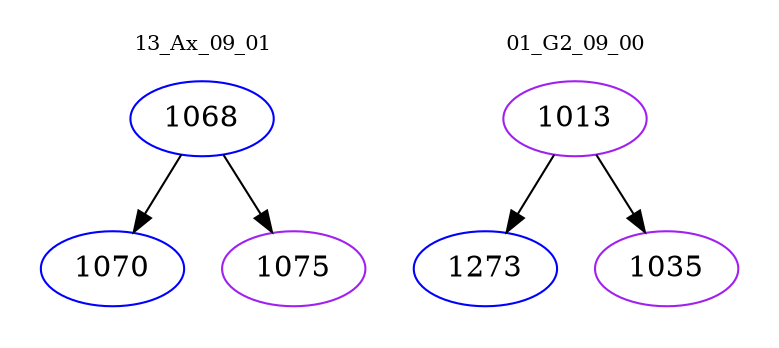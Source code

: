 digraph{
subgraph cluster_0 {
color = white
label = "13_Ax_09_01";
fontsize=10;
T0_1068 [label="1068", color="blue"]
T0_1068 -> T0_1070 [color="black"]
T0_1070 [label="1070", color="blue"]
T0_1068 -> T0_1075 [color="black"]
T0_1075 [label="1075", color="purple"]
}
subgraph cluster_1 {
color = white
label = "01_G2_09_00";
fontsize=10;
T1_1013 [label="1013", color="purple"]
T1_1013 -> T1_1273 [color="black"]
T1_1273 [label="1273", color="blue"]
T1_1013 -> T1_1035 [color="black"]
T1_1035 [label="1035", color="purple"]
}
}

